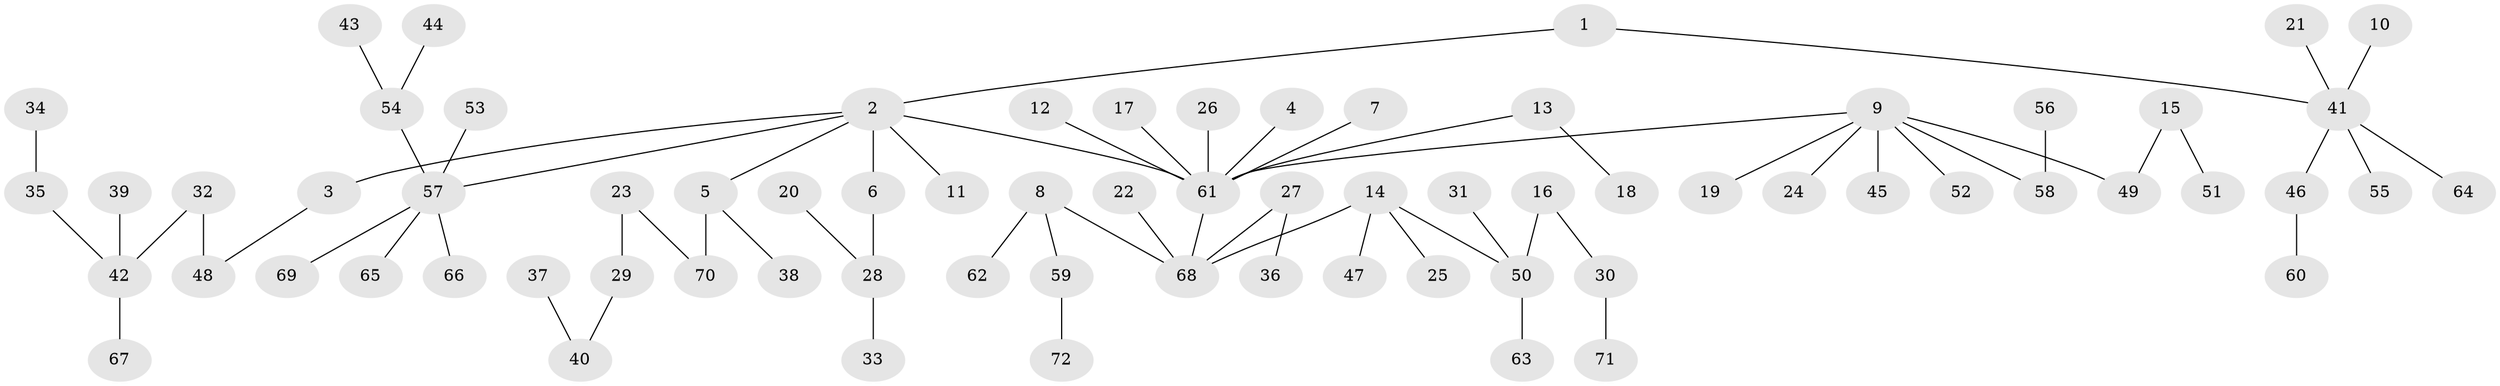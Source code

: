 // original degree distribution, {4: 0.05555555555555555, 2: 0.25, 5: 0.027777777777777776, 6: 0.020833333333333332, 10: 0.006944444444444444, 1: 0.5069444444444444, 7: 0.006944444444444444, 3: 0.125}
// Generated by graph-tools (version 1.1) at 2025/50/03/09/25 03:50:18]
// undirected, 72 vertices, 71 edges
graph export_dot {
graph [start="1"]
  node [color=gray90,style=filled];
  1;
  2;
  3;
  4;
  5;
  6;
  7;
  8;
  9;
  10;
  11;
  12;
  13;
  14;
  15;
  16;
  17;
  18;
  19;
  20;
  21;
  22;
  23;
  24;
  25;
  26;
  27;
  28;
  29;
  30;
  31;
  32;
  33;
  34;
  35;
  36;
  37;
  38;
  39;
  40;
  41;
  42;
  43;
  44;
  45;
  46;
  47;
  48;
  49;
  50;
  51;
  52;
  53;
  54;
  55;
  56;
  57;
  58;
  59;
  60;
  61;
  62;
  63;
  64;
  65;
  66;
  67;
  68;
  69;
  70;
  71;
  72;
  1 -- 2 [weight=1.0];
  1 -- 41 [weight=1.0];
  2 -- 3 [weight=1.0];
  2 -- 5 [weight=1.0];
  2 -- 6 [weight=1.0];
  2 -- 11 [weight=1.0];
  2 -- 57 [weight=1.0];
  2 -- 61 [weight=1.0];
  3 -- 48 [weight=1.0];
  4 -- 61 [weight=1.0];
  5 -- 38 [weight=1.0];
  5 -- 70 [weight=1.0];
  6 -- 28 [weight=1.0];
  7 -- 61 [weight=1.0];
  8 -- 59 [weight=1.0];
  8 -- 62 [weight=1.0];
  8 -- 68 [weight=1.0];
  9 -- 19 [weight=1.0];
  9 -- 24 [weight=1.0];
  9 -- 45 [weight=1.0];
  9 -- 49 [weight=1.0];
  9 -- 52 [weight=1.0];
  9 -- 58 [weight=1.0];
  9 -- 61 [weight=1.0];
  10 -- 41 [weight=1.0];
  12 -- 61 [weight=1.0];
  13 -- 18 [weight=1.0];
  13 -- 61 [weight=1.0];
  14 -- 25 [weight=1.0];
  14 -- 47 [weight=1.0];
  14 -- 50 [weight=1.0];
  14 -- 68 [weight=1.0];
  15 -- 49 [weight=1.0];
  15 -- 51 [weight=1.0];
  16 -- 30 [weight=1.0];
  16 -- 50 [weight=1.0];
  17 -- 61 [weight=1.0];
  20 -- 28 [weight=1.0];
  21 -- 41 [weight=1.0];
  22 -- 68 [weight=1.0];
  23 -- 29 [weight=1.0];
  23 -- 70 [weight=1.0];
  26 -- 61 [weight=1.0];
  27 -- 36 [weight=1.0];
  27 -- 68 [weight=1.0];
  28 -- 33 [weight=1.0];
  29 -- 40 [weight=1.0];
  30 -- 71 [weight=1.0];
  31 -- 50 [weight=1.0];
  32 -- 42 [weight=1.0];
  32 -- 48 [weight=1.0];
  34 -- 35 [weight=1.0];
  35 -- 42 [weight=1.0];
  37 -- 40 [weight=1.0];
  39 -- 42 [weight=1.0];
  41 -- 46 [weight=1.0];
  41 -- 55 [weight=1.0];
  41 -- 64 [weight=1.0];
  42 -- 67 [weight=1.0];
  43 -- 54 [weight=1.0];
  44 -- 54 [weight=1.0];
  46 -- 60 [weight=1.0];
  50 -- 63 [weight=1.0];
  53 -- 57 [weight=1.0];
  54 -- 57 [weight=1.0];
  56 -- 58 [weight=1.0];
  57 -- 65 [weight=1.0];
  57 -- 66 [weight=1.0];
  57 -- 69 [weight=1.0];
  59 -- 72 [weight=1.0];
  61 -- 68 [weight=1.0];
}
